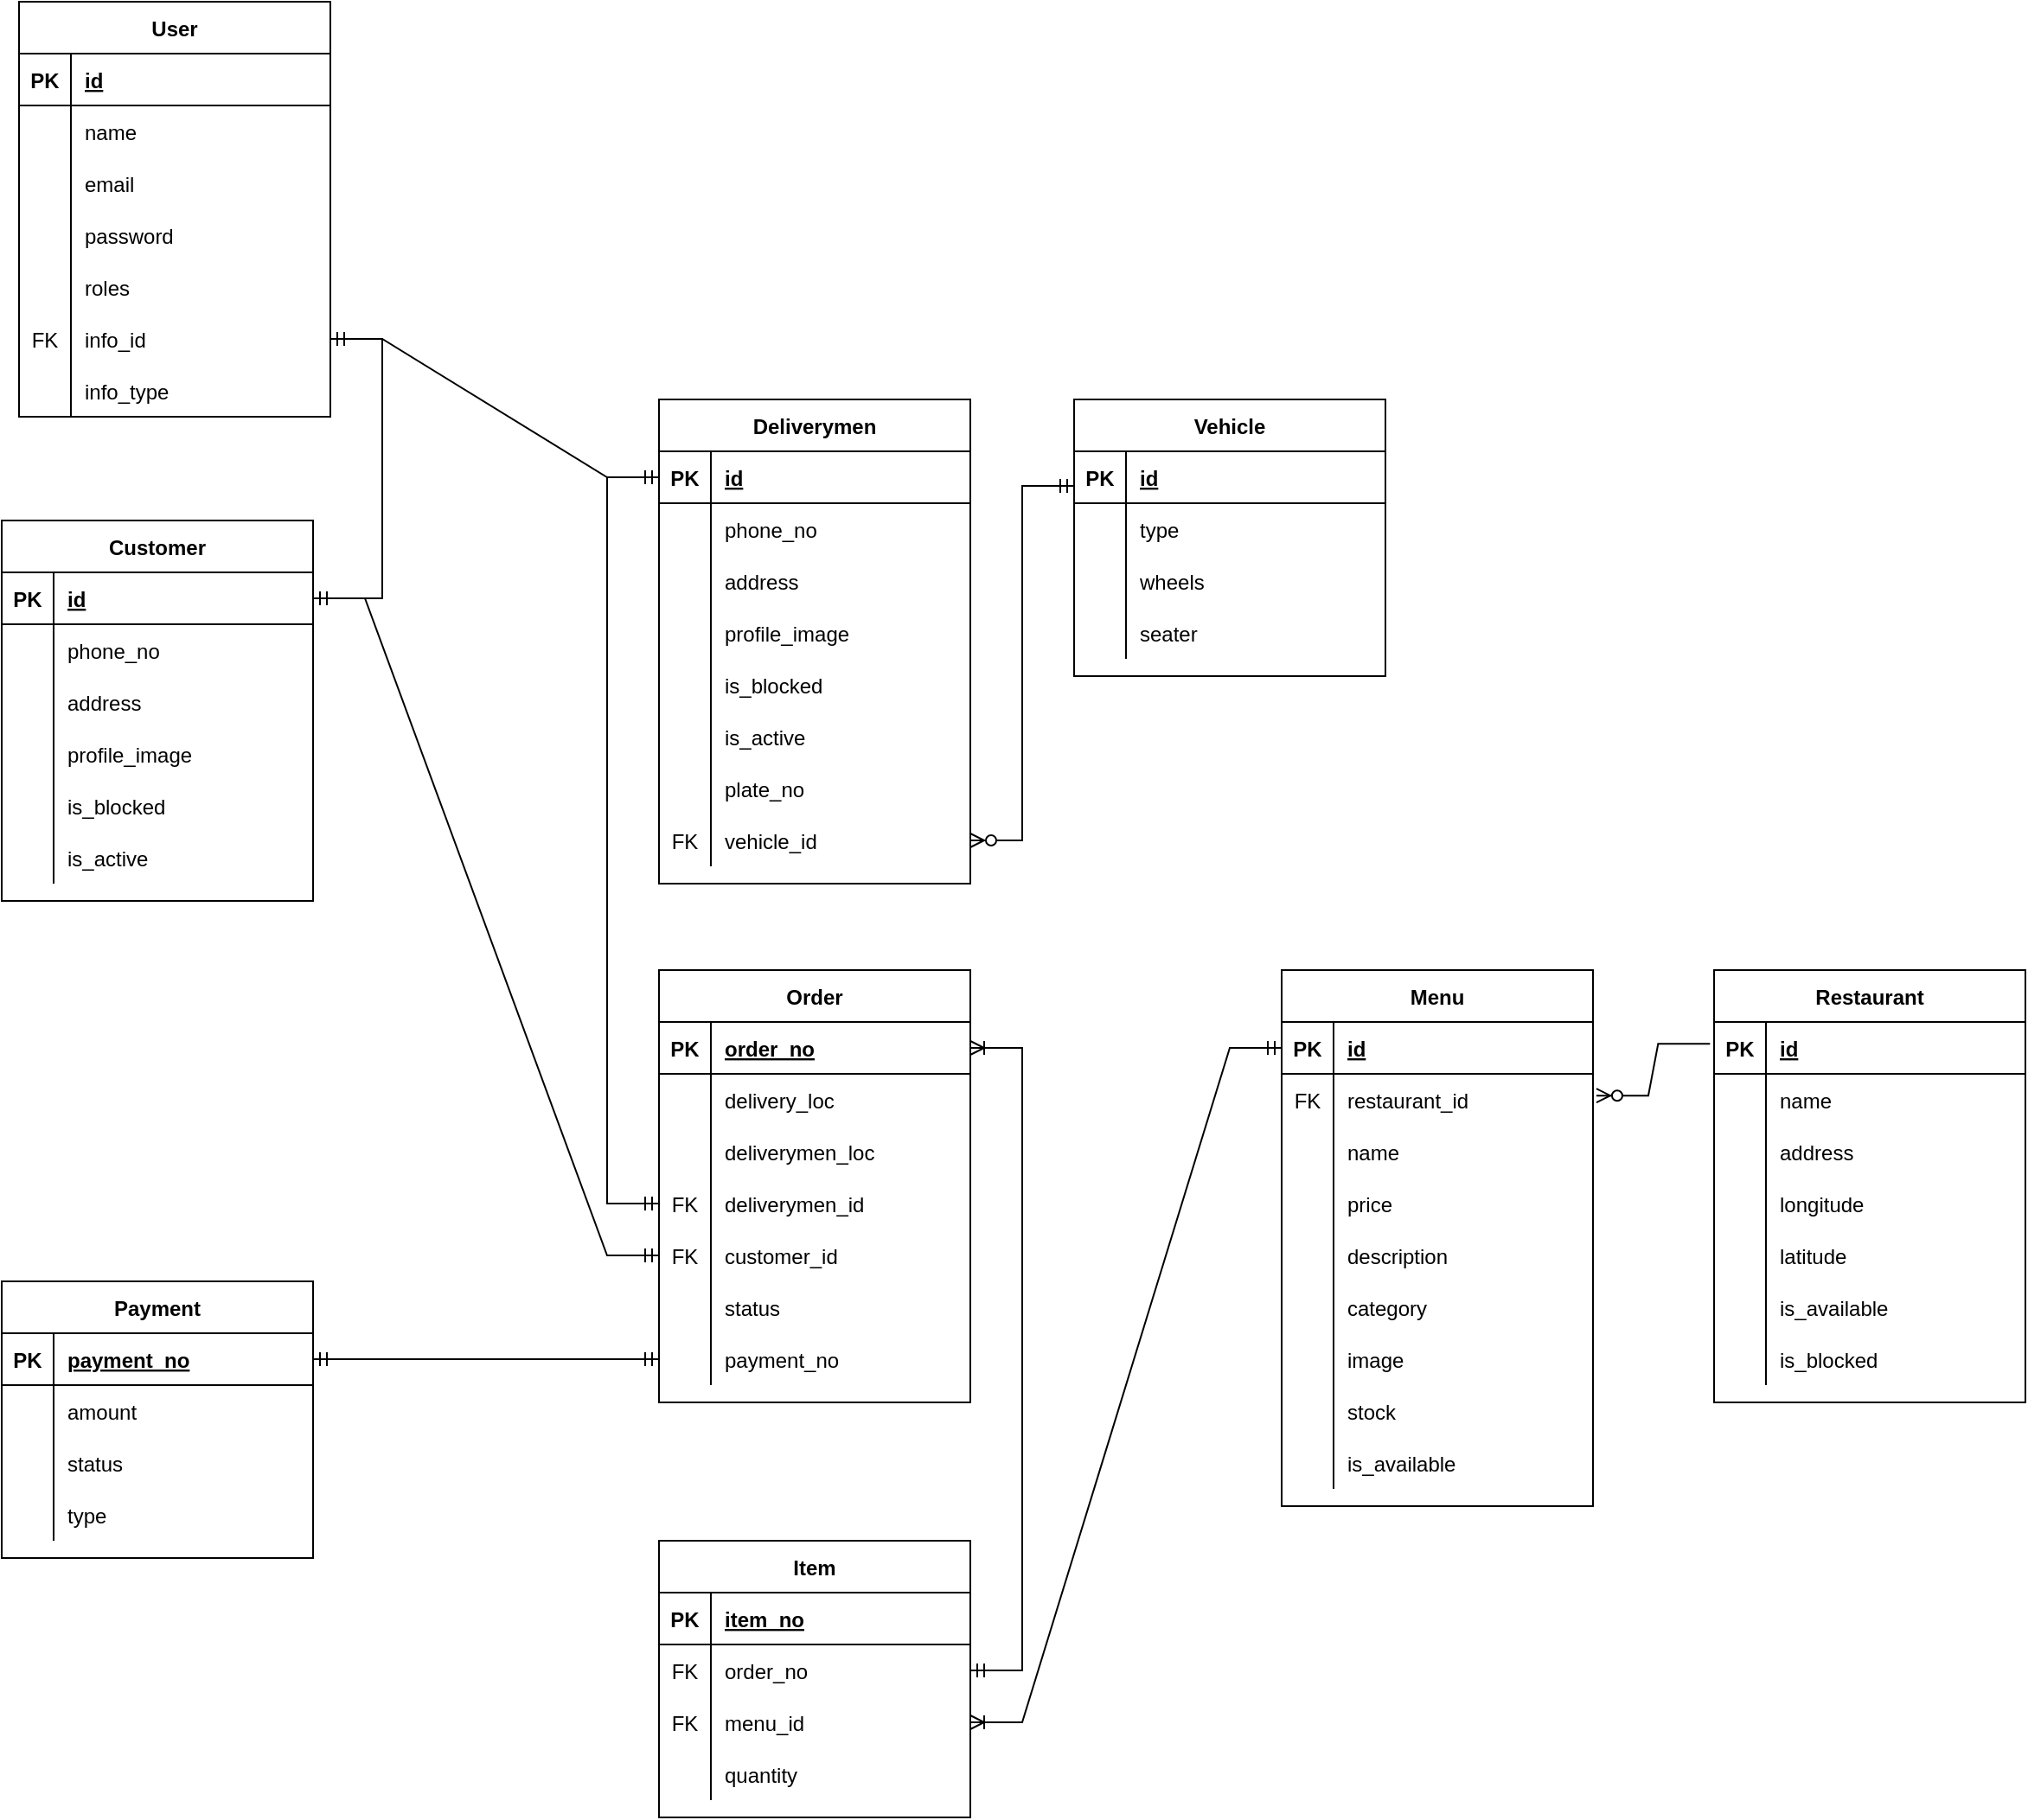 <mxfile version="20.5.1" type="github"><diagram id="-cC_rlfq47MO9rv49eWc" name="Page-1"><mxGraphModel dx="2512" dy="734" grid="1" gridSize="10" guides="1" tooltips="1" connect="1" arrows="1" fold="1" page="1" pageScale="1" pageWidth="850" pageHeight="1100" math="0" shadow="0"><root><mxCell id="0"/><mxCell id="1" parent="0"/><mxCell id="Za1-IewunqUZLtOfrDhF-1" value="User" style="shape=table;startSize=30;container=1;collapsible=1;childLayout=tableLayout;fixedRows=1;rowLines=0;fontStyle=1;align=center;resizeLast=1;" parent="1" vertex="1"><mxGeometry x="-330" y="30" width="180" height="240" as="geometry"><mxRectangle x="50" y="100" width="70" height="30" as="alternateBounds"/></mxGeometry></mxCell><mxCell id="Za1-IewunqUZLtOfrDhF-2" value="" style="shape=tableRow;horizontal=0;startSize=0;swimlaneHead=0;swimlaneBody=0;fillColor=none;collapsible=0;dropTarget=0;points=[[0,0.5],[1,0.5]];portConstraint=eastwest;top=0;left=0;right=0;bottom=1;" parent="Za1-IewunqUZLtOfrDhF-1" vertex="1"><mxGeometry y="30" width="180" height="30" as="geometry"/></mxCell><mxCell id="Za1-IewunqUZLtOfrDhF-3" value="PK" style="shape=partialRectangle;connectable=0;fillColor=none;top=0;left=0;bottom=0;right=0;fontStyle=1;overflow=hidden;" parent="Za1-IewunqUZLtOfrDhF-2" vertex="1"><mxGeometry width="30" height="30" as="geometry"><mxRectangle width="30" height="30" as="alternateBounds"/></mxGeometry></mxCell><mxCell id="Za1-IewunqUZLtOfrDhF-4" value="id" style="shape=partialRectangle;connectable=0;fillColor=none;top=0;left=0;bottom=0;right=0;align=left;spacingLeft=6;fontStyle=5;overflow=hidden;" parent="Za1-IewunqUZLtOfrDhF-2" vertex="1"><mxGeometry x="30" width="150" height="30" as="geometry"><mxRectangle width="150" height="30" as="alternateBounds"/></mxGeometry></mxCell><mxCell id="Za1-IewunqUZLtOfrDhF-5" value="" style="shape=tableRow;horizontal=0;startSize=0;swimlaneHead=0;swimlaneBody=0;fillColor=none;collapsible=0;dropTarget=0;points=[[0,0.5],[1,0.5]];portConstraint=eastwest;top=0;left=0;right=0;bottom=0;" parent="Za1-IewunqUZLtOfrDhF-1" vertex="1"><mxGeometry y="60" width="180" height="30" as="geometry"/></mxCell><mxCell id="Za1-IewunqUZLtOfrDhF-6" value="" style="shape=partialRectangle;connectable=0;fillColor=none;top=0;left=0;bottom=0;right=0;editable=1;overflow=hidden;" parent="Za1-IewunqUZLtOfrDhF-5" vertex="1"><mxGeometry width="30" height="30" as="geometry"><mxRectangle width="30" height="30" as="alternateBounds"/></mxGeometry></mxCell><mxCell id="Za1-IewunqUZLtOfrDhF-7" value="name" style="shape=partialRectangle;connectable=0;fillColor=none;top=0;left=0;bottom=0;right=0;align=left;spacingLeft=6;overflow=hidden;" parent="Za1-IewunqUZLtOfrDhF-5" vertex="1"><mxGeometry x="30" width="150" height="30" as="geometry"><mxRectangle width="150" height="30" as="alternateBounds"/></mxGeometry></mxCell><mxCell id="Za1-IewunqUZLtOfrDhF-8" value="" style="shape=tableRow;horizontal=0;startSize=0;swimlaneHead=0;swimlaneBody=0;fillColor=none;collapsible=0;dropTarget=0;points=[[0,0.5],[1,0.5]];portConstraint=eastwest;top=0;left=0;right=0;bottom=0;" parent="Za1-IewunqUZLtOfrDhF-1" vertex="1"><mxGeometry y="90" width="180" height="30" as="geometry"/></mxCell><mxCell id="Za1-IewunqUZLtOfrDhF-9" value="" style="shape=partialRectangle;connectable=0;fillColor=none;top=0;left=0;bottom=0;right=0;editable=1;overflow=hidden;" parent="Za1-IewunqUZLtOfrDhF-8" vertex="1"><mxGeometry width="30" height="30" as="geometry"><mxRectangle width="30" height="30" as="alternateBounds"/></mxGeometry></mxCell><mxCell id="Za1-IewunqUZLtOfrDhF-10" value="email" style="shape=partialRectangle;connectable=0;fillColor=none;top=0;left=0;bottom=0;right=0;align=left;spacingLeft=6;overflow=hidden;" parent="Za1-IewunqUZLtOfrDhF-8" vertex="1"><mxGeometry x="30" width="150" height="30" as="geometry"><mxRectangle width="150" height="30" as="alternateBounds"/></mxGeometry></mxCell><mxCell id="Za1-IewunqUZLtOfrDhF-11" value="" style="shape=tableRow;horizontal=0;startSize=0;swimlaneHead=0;swimlaneBody=0;fillColor=none;collapsible=0;dropTarget=0;points=[[0,0.5],[1,0.5]];portConstraint=eastwest;top=0;left=0;right=0;bottom=0;" parent="Za1-IewunqUZLtOfrDhF-1" vertex="1"><mxGeometry y="120" width="180" height="30" as="geometry"/></mxCell><mxCell id="Za1-IewunqUZLtOfrDhF-12" value="" style="shape=partialRectangle;connectable=0;fillColor=none;top=0;left=0;bottom=0;right=0;editable=1;overflow=hidden;" parent="Za1-IewunqUZLtOfrDhF-11" vertex="1"><mxGeometry width="30" height="30" as="geometry"><mxRectangle width="30" height="30" as="alternateBounds"/></mxGeometry></mxCell><mxCell id="Za1-IewunqUZLtOfrDhF-13" value="password" style="shape=partialRectangle;connectable=0;fillColor=none;top=0;left=0;bottom=0;right=0;align=left;spacingLeft=6;overflow=hidden;" parent="Za1-IewunqUZLtOfrDhF-11" vertex="1"><mxGeometry x="30" width="150" height="30" as="geometry"><mxRectangle width="150" height="30" as="alternateBounds"/></mxGeometry></mxCell><mxCell id="jswy-76on_fC19jXR0mm-1" value="" style="shape=tableRow;horizontal=0;startSize=0;swimlaneHead=0;swimlaneBody=0;fillColor=none;collapsible=0;dropTarget=0;points=[[0,0.5],[1,0.5]];portConstraint=eastwest;top=0;left=0;right=0;bottom=0;" parent="Za1-IewunqUZLtOfrDhF-1" vertex="1"><mxGeometry y="150" width="180" height="30" as="geometry"/></mxCell><mxCell id="jswy-76on_fC19jXR0mm-2" value="" style="shape=partialRectangle;connectable=0;fillColor=none;top=0;left=0;bottom=0;right=0;editable=1;overflow=hidden;" parent="jswy-76on_fC19jXR0mm-1" vertex="1"><mxGeometry width="30" height="30" as="geometry"><mxRectangle width="30" height="30" as="alternateBounds"/></mxGeometry></mxCell><mxCell id="jswy-76on_fC19jXR0mm-3" value="roles" style="shape=partialRectangle;connectable=0;fillColor=none;top=0;left=0;bottom=0;right=0;align=left;spacingLeft=6;overflow=hidden;" parent="jswy-76on_fC19jXR0mm-1" vertex="1"><mxGeometry x="30" width="150" height="30" as="geometry"><mxRectangle width="150" height="30" as="alternateBounds"/></mxGeometry></mxCell><mxCell id="jswy-76on_fC19jXR0mm-4" value="" style="shape=tableRow;horizontal=0;startSize=0;swimlaneHead=0;swimlaneBody=0;fillColor=none;collapsible=0;dropTarget=0;points=[[0,0.5],[1,0.5]];portConstraint=eastwest;top=0;left=0;right=0;bottom=0;" parent="Za1-IewunqUZLtOfrDhF-1" vertex="1"><mxGeometry y="180" width="180" height="30" as="geometry"/></mxCell><mxCell id="jswy-76on_fC19jXR0mm-5" value="FK" style="shape=partialRectangle;connectable=0;fillColor=none;top=0;left=0;bottom=0;right=0;editable=1;overflow=hidden;" parent="jswy-76on_fC19jXR0mm-4" vertex="1"><mxGeometry width="30" height="30" as="geometry"><mxRectangle width="30" height="30" as="alternateBounds"/></mxGeometry></mxCell><mxCell id="jswy-76on_fC19jXR0mm-6" value="info_id" style="shape=partialRectangle;connectable=0;fillColor=none;top=0;left=0;bottom=0;right=0;align=left;spacingLeft=6;overflow=hidden;" parent="jswy-76on_fC19jXR0mm-4" vertex="1"><mxGeometry x="30" width="150" height="30" as="geometry"><mxRectangle width="150" height="30" as="alternateBounds"/></mxGeometry></mxCell><mxCell id="jswy-76on_fC19jXR0mm-7" value="" style="shape=tableRow;horizontal=0;startSize=0;swimlaneHead=0;swimlaneBody=0;fillColor=none;collapsible=0;dropTarget=0;points=[[0,0.5],[1,0.5]];portConstraint=eastwest;top=0;left=0;right=0;bottom=0;" parent="Za1-IewunqUZLtOfrDhF-1" vertex="1"><mxGeometry y="210" width="180" height="30" as="geometry"/></mxCell><mxCell id="jswy-76on_fC19jXR0mm-8" value="" style="shape=partialRectangle;connectable=0;fillColor=none;top=0;left=0;bottom=0;right=0;editable=1;overflow=hidden;" parent="jswy-76on_fC19jXR0mm-7" vertex="1"><mxGeometry width="30" height="30" as="geometry"><mxRectangle width="30" height="30" as="alternateBounds"/></mxGeometry></mxCell><mxCell id="jswy-76on_fC19jXR0mm-9" value="info_type" style="shape=partialRectangle;connectable=0;fillColor=none;top=0;left=0;bottom=0;right=0;align=left;spacingLeft=6;overflow=hidden;" parent="jswy-76on_fC19jXR0mm-7" vertex="1"><mxGeometry x="30" width="150" height="30" as="geometry"><mxRectangle width="150" height="30" as="alternateBounds"/></mxGeometry></mxCell><mxCell id="Za1-IewunqUZLtOfrDhF-14" value="Customer" style="shape=table;startSize=30;container=1;collapsible=1;childLayout=tableLayout;fixedRows=1;rowLines=0;fontStyle=1;align=center;resizeLast=1;" parent="1" vertex="1"><mxGeometry x="-340" y="330" width="180" height="220" as="geometry"/></mxCell><mxCell id="Za1-IewunqUZLtOfrDhF-15" value="" style="shape=tableRow;horizontal=0;startSize=0;swimlaneHead=0;swimlaneBody=0;fillColor=none;collapsible=0;dropTarget=0;points=[[0,0.5],[1,0.5]];portConstraint=eastwest;top=0;left=0;right=0;bottom=1;" parent="Za1-IewunqUZLtOfrDhF-14" vertex="1"><mxGeometry y="30" width="180" height="30" as="geometry"/></mxCell><mxCell id="Za1-IewunqUZLtOfrDhF-16" value="PK" style="shape=partialRectangle;connectable=0;fillColor=none;top=0;left=0;bottom=0;right=0;fontStyle=1;overflow=hidden;" parent="Za1-IewunqUZLtOfrDhF-15" vertex="1"><mxGeometry width="30" height="30" as="geometry"><mxRectangle width="30" height="30" as="alternateBounds"/></mxGeometry></mxCell><mxCell id="Za1-IewunqUZLtOfrDhF-17" value="id" style="shape=partialRectangle;connectable=0;fillColor=none;top=0;left=0;bottom=0;right=0;align=left;spacingLeft=6;fontStyle=5;overflow=hidden;" parent="Za1-IewunqUZLtOfrDhF-15" vertex="1"><mxGeometry x="30" width="150" height="30" as="geometry"><mxRectangle width="150" height="30" as="alternateBounds"/></mxGeometry></mxCell><mxCell id="Za1-IewunqUZLtOfrDhF-18" value="" style="shape=tableRow;horizontal=0;startSize=0;swimlaneHead=0;swimlaneBody=0;fillColor=none;collapsible=0;dropTarget=0;points=[[0,0.5],[1,0.5]];portConstraint=eastwest;top=0;left=0;right=0;bottom=0;" parent="Za1-IewunqUZLtOfrDhF-14" vertex="1"><mxGeometry y="60" width="180" height="30" as="geometry"/></mxCell><mxCell id="Za1-IewunqUZLtOfrDhF-19" value="" style="shape=partialRectangle;connectable=0;fillColor=none;top=0;left=0;bottom=0;right=0;editable=1;overflow=hidden;" parent="Za1-IewunqUZLtOfrDhF-18" vertex="1"><mxGeometry width="30" height="30" as="geometry"><mxRectangle width="30" height="30" as="alternateBounds"/></mxGeometry></mxCell><mxCell id="Za1-IewunqUZLtOfrDhF-20" value="phone_no" style="shape=partialRectangle;connectable=0;fillColor=none;top=0;left=0;bottom=0;right=0;align=left;spacingLeft=6;overflow=hidden;" parent="Za1-IewunqUZLtOfrDhF-18" vertex="1"><mxGeometry x="30" width="150" height="30" as="geometry"><mxRectangle width="150" height="30" as="alternateBounds"/></mxGeometry></mxCell><mxCell id="Za1-IewunqUZLtOfrDhF-21" value="" style="shape=tableRow;horizontal=0;startSize=0;swimlaneHead=0;swimlaneBody=0;fillColor=none;collapsible=0;dropTarget=0;points=[[0,0.5],[1,0.5]];portConstraint=eastwest;top=0;left=0;right=0;bottom=0;" parent="Za1-IewunqUZLtOfrDhF-14" vertex="1"><mxGeometry y="90" width="180" height="30" as="geometry"/></mxCell><mxCell id="Za1-IewunqUZLtOfrDhF-22" value="" style="shape=partialRectangle;connectable=0;fillColor=none;top=0;left=0;bottom=0;right=0;editable=1;overflow=hidden;" parent="Za1-IewunqUZLtOfrDhF-21" vertex="1"><mxGeometry width="30" height="30" as="geometry"><mxRectangle width="30" height="30" as="alternateBounds"/></mxGeometry></mxCell><mxCell id="Za1-IewunqUZLtOfrDhF-23" value="address" style="shape=partialRectangle;connectable=0;fillColor=none;top=0;left=0;bottom=0;right=0;align=left;spacingLeft=6;overflow=hidden;" parent="Za1-IewunqUZLtOfrDhF-21" vertex="1"><mxGeometry x="30" width="150" height="30" as="geometry"><mxRectangle width="150" height="30" as="alternateBounds"/></mxGeometry></mxCell><mxCell id="Za1-IewunqUZLtOfrDhF-24" value="" style="shape=tableRow;horizontal=0;startSize=0;swimlaneHead=0;swimlaneBody=0;fillColor=none;collapsible=0;dropTarget=0;points=[[0,0.5],[1,0.5]];portConstraint=eastwest;top=0;left=0;right=0;bottom=0;" parent="Za1-IewunqUZLtOfrDhF-14" vertex="1"><mxGeometry y="120" width="180" height="30" as="geometry"/></mxCell><mxCell id="Za1-IewunqUZLtOfrDhF-25" value="" style="shape=partialRectangle;connectable=0;fillColor=none;top=0;left=0;bottom=0;right=0;editable=1;overflow=hidden;" parent="Za1-IewunqUZLtOfrDhF-24" vertex="1"><mxGeometry width="30" height="30" as="geometry"><mxRectangle width="30" height="30" as="alternateBounds"/></mxGeometry></mxCell><mxCell id="Za1-IewunqUZLtOfrDhF-26" value="profile_image" style="shape=partialRectangle;connectable=0;fillColor=none;top=0;left=0;bottom=0;right=0;align=left;spacingLeft=6;overflow=hidden;" parent="Za1-IewunqUZLtOfrDhF-24" vertex="1"><mxGeometry x="30" width="150" height="30" as="geometry"><mxRectangle width="150" height="30" as="alternateBounds"/></mxGeometry></mxCell><mxCell id="jswy-76on_fC19jXR0mm-16" value="" style="shape=tableRow;horizontal=0;startSize=0;swimlaneHead=0;swimlaneBody=0;fillColor=none;collapsible=0;dropTarget=0;points=[[0,0.5],[1,0.5]];portConstraint=eastwest;top=0;left=0;right=0;bottom=0;" parent="Za1-IewunqUZLtOfrDhF-14" vertex="1"><mxGeometry y="150" width="180" height="30" as="geometry"/></mxCell><mxCell id="jswy-76on_fC19jXR0mm-17" value="" style="shape=partialRectangle;connectable=0;fillColor=none;top=0;left=0;bottom=0;right=0;editable=1;overflow=hidden;" parent="jswy-76on_fC19jXR0mm-16" vertex="1"><mxGeometry width="30" height="30" as="geometry"><mxRectangle width="30" height="30" as="alternateBounds"/></mxGeometry></mxCell><mxCell id="jswy-76on_fC19jXR0mm-18" value="is_blocked" style="shape=partialRectangle;connectable=0;fillColor=none;top=0;left=0;bottom=0;right=0;align=left;spacingLeft=6;overflow=hidden;" parent="jswy-76on_fC19jXR0mm-16" vertex="1"><mxGeometry x="30" width="150" height="30" as="geometry"><mxRectangle width="150" height="30" as="alternateBounds"/></mxGeometry></mxCell><mxCell id="jswy-76on_fC19jXR0mm-19" value="" style="shape=tableRow;horizontal=0;startSize=0;swimlaneHead=0;swimlaneBody=0;fillColor=none;collapsible=0;dropTarget=0;points=[[0,0.5],[1,0.5]];portConstraint=eastwest;top=0;left=0;right=0;bottom=0;" parent="Za1-IewunqUZLtOfrDhF-14" vertex="1"><mxGeometry y="180" width="180" height="30" as="geometry"/></mxCell><mxCell id="jswy-76on_fC19jXR0mm-20" value="" style="shape=partialRectangle;connectable=0;fillColor=none;top=0;left=0;bottom=0;right=0;editable=1;overflow=hidden;" parent="jswy-76on_fC19jXR0mm-19" vertex="1"><mxGeometry width="30" height="30" as="geometry"><mxRectangle width="30" height="30" as="alternateBounds"/></mxGeometry></mxCell><mxCell id="jswy-76on_fC19jXR0mm-21" value="is_active" style="shape=partialRectangle;connectable=0;fillColor=none;top=0;left=0;bottom=0;right=0;align=left;spacingLeft=6;overflow=hidden;" parent="jswy-76on_fC19jXR0mm-19" vertex="1"><mxGeometry x="30" width="150" height="30" as="geometry"><mxRectangle width="150" height="30" as="alternateBounds"/></mxGeometry></mxCell><mxCell id="jswy-76on_fC19jXR0mm-22" value="" style="edgeStyle=orthogonalEdgeStyle;fontSize=12;html=1;endArrow=ERmandOne;startArrow=ERmandOne;rounded=0;entryX=1;entryY=0.5;entryDx=0;entryDy=0;exitX=1;exitY=0.5;exitDx=0;exitDy=0;" parent="1" source="jswy-76on_fC19jXR0mm-4" target="Za1-IewunqUZLtOfrDhF-15" edge="1"><mxGeometry width="100" height="100" relative="1" as="geometry"><mxPoint x="100" y="510" as="sourcePoint"/><mxPoint x="200" y="410" as="targetPoint"/><Array as="points"><mxPoint x="-120" y="225"/><mxPoint x="-120" y="375"/></Array></mxGeometry></mxCell><mxCell id="jswy-76on_fC19jXR0mm-23" value="Menu" style="shape=table;startSize=30;container=1;collapsible=1;childLayout=tableLayout;fixedRows=1;rowLines=0;fontStyle=1;align=center;resizeLast=1;" parent="1" vertex="1"><mxGeometry x="400" y="590" width="180" height="310" as="geometry"/></mxCell><mxCell id="jswy-76on_fC19jXR0mm-24" value="" style="shape=tableRow;horizontal=0;startSize=0;swimlaneHead=0;swimlaneBody=0;fillColor=none;collapsible=0;dropTarget=0;points=[[0,0.5],[1,0.5]];portConstraint=eastwest;top=0;left=0;right=0;bottom=1;" parent="jswy-76on_fC19jXR0mm-23" vertex="1"><mxGeometry y="30" width="180" height="30" as="geometry"/></mxCell><mxCell id="jswy-76on_fC19jXR0mm-25" value="PK" style="shape=partialRectangle;connectable=0;fillColor=none;top=0;left=0;bottom=0;right=0;fontStyle=1;overflow=hidden;" parent="jswy-76on_fC19jXR0mm-24" vertex="1"><mxGeometry width="30" height="30" as="geometry"><mxRectangle width="30" height="30" as="alternateBounds"/></mxGeometry></mxCell><mxCell id="jswy-76on_fC19jXR0mm-26" value="id" style="shape=partialRectangle;connectable=0;fillColor=none;top=0;left=0;bottom=0;right=0;align=left;spacingLeft=6;fontStyle=5;overflow=hidden;" parent="jswy-76on_fC19jXR0mm-24" vertex="1"><mxGeometry x="30" width="150" height="30" as="geometry"><mxRectangle width="150" height="30" as="alternateBounds"/></mxGeometry></mxCell><mxCell id="jswy-76on_fC19jXR0mm-27" value="" style="shape=tableRow;horizontal=0;startSize=0;swimlaneHead=0;swimlaneBody=0;fillColor=none;collapsible=0;dropTarget=0;points=[[0,0.5],[1,0.5]];portConstraint=eastwest;top=0;left=0;right=0;bottom=0;" parent="jswy-76on_fC19jXR0mm-23" vertex="1"><mxGeometry y="60" width="180" height="30" as="geometry"/></mxCell><mxCell id="jswy-76on_fC19jXR0mm-28" value="FK" style="shape=partialRectangle;connectable=0;fillColor=none;top=0;left=0;bottom=0;right=0;editable=1;overflow=hidden;" parent="jswy-76on_fC19jXR0mm-27" vertex="1"><mxGeometry width="30" height="30" as="geometry"><mxRectangle width="30" height="30" as="alternateBounds"/></mxGeometry></mxCell><mxCell id="jswy-76on_fC19jXR0mm-29" value="restaurant_id" style="shape=partialRectangle;connectable=0;fillColor=none;top=0;left=0;bottom=0;right=0;align=left;spacingLeft=6;overflow=hidden;" parent="jswy-76on_fC19jXR0mm-27" vertex="1"><mxGeometry x="30" width="150" height="30" as="geometry"><mxRectangle width="150" height="30" as="alternateBounds"/></mxGeometry></mxCell><mxCell id="jswy-76on_fC19jXR0mm-30" value="" style="shape=tableRow;horizontal=0;startSize=0;swimlaneHead=0;swimlaneBody=0;fillColor=none;collapsible=0;dropTarget=0;points=[[0,0.5],[1,0.5]];portConstraint=eastwest;top=0;left=0;right=0;bottom=0;" parent="jswy-76on_fC19jXR0mm-23" vertex="1"><mxGeometry y="90" width="180" height="30" as="geometry"/></mxCell><mxCell id="jswy-76on_fC19jXR0mm-31" value="" style="shape=partialRectangle;connectable=0;fillColor=none;top=0;left=0;bottom=0;right=0;editable=1;overflow=hidden;" parent="jswy-76on_fC19jXR0mm-30" vertex="1"><mxGeometry width="30" height="30" as="geometry"><mxRectangle width="30" height="30" as="alternateBounds"/></mxGeometry></mxCell><mxCell id="jswy-76on_fC19jXR0mm-32" value="name" style="shape=partialRectangle;connectable=0;fillColor=none;top=0;left=0;bottom=0;right=0;align=left;spacingLeft=6;overflow=hidden;" parent="jswy-76on_fC19jXR0mm-30" vertex="1"><mxGeometry x="30" width="150" height="30" as="geometry"><mxRectangle width="150" height="30" as="alternateBounds"/></mxGeometry></mxCell><mxCell id="jswy-76on_fC19jXR0mm-33" value="" style="shape=tableRow;horizontal=0;startSize=0;swimlaneHead=0;swimlaneBody=0;fillColor=none;collapsible=0;dropTarget=0;points=[[0,0.5],[1,0.5]];portConstraint=eastwest;top=0;left=0;right=0;bottom=0;" parent="jswy-76on_fC19jXR0mm-23" vertex="1"><mxGeometry y="120" width="180" height="30" as="geometry"/></mxCell><mxCell id="jswy-76on_fC19jXR0mm-34" value="" style="shape=partialRectangle;connectable=0;fillColor=none;top=0;left=0;bottom=0;right=0;editable=1;overflow=hidden;" parent="jswy-76on_fC19jXR0mm-33" vertex="1"><mxGeometry width="30" height="30" as="geometry"><mxRectangle width="30" height="30" as="alternateBounds"/></mxGeometry></mxCell><mxCell id="jswy-76on_fC19jXR0mm-35" value="price" style="shape=partialRectangle;connectable=0;fillColor=none;top=0;left=0;bottom=0;right=0;align=left;spacingLeft=6;overflow=hidden;" parent="jswy-76on_fC19jXR0mm-33" vertex="1"><mxGeometry x="30" width="150" height="30" as="geometry"><mxRectangle width="150" height="30" as="alternateBounds"/></mxGeometry></mxCell><mxCell id="jswy-76on_fC19jXR0mm-77" value="" style="shape=tableRow;horizontal=0;startSize=0;swimlaneHead=0;swimlaneBody=0;fillColor=none;collapsible=0;dropTarget=0;points=[[0,0.5],[1,0.5]];portConstraint=eastwest;top=0;left=0;right=0;bottom=0;" parent="jswy-76on_fC19jXR0mm-23" vertex="1"><mxGeometry y="150" width="180" height="30" as="geometry"/></mxCell><mxCell id="jswy-76on_fC19jXR0mm-78" value="" style="shape=partialRectangle;connectable=0;fillColor=none;top=0;left=0;bottom=0;right=0;editable=1;overflow=hidden;" parent="jswy-76on_fC19jXR0mm-77" vertex="1"><mxGeometry width="30" height="30" as="geometry"><mxRectangle width="30" height="30" as="alternateBounds"/></mxGeometry></mxCell><mxCell id="jswy-76on_fC19jXR0mm-79" value="description" style="shape=partialRectangle;connectable=0;fillColor=none;top=0;left=0;bottom=0;right=0;align=left;spacingLeft=6;overflow=hidden;" parent="jswy-76on_fC19jXR0mm-77" vertex="1"><mxGeometry x="30" width="150" height="30" as="geometry"><mxRectangle width="150" height="30" as="alternateBounds"/></mxGeometry></mxCell><mxCell id="jswy-76on_fC19jXR0mm-80" value="" style="shape=tableRow;horizontal=0;startSize=0;swimlaneHead=0;swimlaneBody=0;fillColor=none;collapsible=0;dropTarget=0;points=[[0,0.5],[1,0.5]];portConstraint=eastwest;top=0;left=0;right=0;bottom=0;" parent="jswy-76on_fC19jXR0mm-23" vertex="1"><mxGeometry y="180" width="180" height="30" as="geometry"/></mxCell><mxCell id="jswy-76on_fC19jXR0mm-81" value="" style="shape=partialRectangle;connectable=0;fillColor=none;top=0;left=0;bottom=0;right=0;editable=1;overflow=hidden;" parent="jswy-76on_fC19jXR0mm-80" vertex="1"><mxGeometry width="30" height="30" as="geometry"><mxRectangle width="30" height="30" as="alternateBounds"/></mxGeometry></mxCell><mxCell id="jswy-76on_fC19jXR0mm-82" value="category" style="shape=partialRectangle;connectable=0;fillColor=none;top=0;left=0;bottom=0;right=0;align=left;spacingLeft=6;overflow=hidden;" parent="jswy-76on_fC19jXR0mm-80" vertex="1"><mxGeometry x="30" width="150" height="30" as="geometry"><mxRectangle width="150" height="30" as="alternateBounds"/></mxGeometry></mxCell><mxCell id="jswy-76on_fC19jXR0mm-83" value="" style="shape=tableRow;horizontal=0;startSize=0;swimlaneHead=0;swimlaneBody=0;fillColor=none;collapsible=0;dropTarget=0;points=[[0,0.5],[1,0.5]];portConstraint=eastwest;top=0;left=0;right=0;bottom=0;" parent="jswy-76on_fC19jXR0mm-23" vertex="1"><mxGeometry y="210" width="180" height="30" as="geometry"/></mxCell><mxCell id="jswy-76on_fC19jXR0mm-84" value="" style="shape=partialRectangle;connectable=0;fillColor=none;top=0;left=0;bottom=0;right=0;editable=1;overflow=hidden;" parent="jswy-76on_fC19jXR0mm-83" vertex="1"><mxGeometry width="30" height="30" as="geometry"><mxRectangle width="30" height="30" as="alternateBounds"/></mxGeometry></mxCell><mxCell id="jswy-76on_fC19jXR0mm-85" value="image" style="shape=partialRectangle;connectable=0;fillColor=none;top=0;left=0;bottom=0;right=0;align=left;spacingLeft=6;overflow=hidden;" parent="jswy-76on_fC19jXR0mm-83" vertex="1"><mxGeometry x="30" width="150" height="30" as="geometry"><mxRectangle width="150" height="30" as="alternateBounds"/></mxGeometry></mxCell><mxCell id="mhEtXjSBuBav2MrxTGub-26" value="" style="shape=tableRow;horizontal=0;startSize=0;swimlaneHead=0;swimlaneBody=0;fillColor=none;collapsible=0;dropTarget=0;points=[[0,0.5],[1,0.5]];portConstraint=eastwest;top=0;left=0;right=0;bottom=0;" parent="jswy-76on_fC19jXR0mm-23" vertex="1"><mxGeometry y="240" width="180" height="30" as="geometry"/></mxCell><mxCell id="mhEtXjSBuBav2MrxTGub-27" value="" style="shape=partialRectangle;connectable=0;fillColor=none;top=0;left=0;bottom=0;right=0;editable=1;overflow=hidden;" parent="mhEtXjSBuBav2MrxTGub-26" vertex="1"><mxGeometry width="30" height="30" as="geometry"><mxRectangle width="30" height="30" as="alternateBounds"/></mxGeometry></mxCell><mxCell id="mhEtXjSBuBav2MrxTGub-28" value="stock" style="shape=partialRectangle;connectable=0;fillColor=none;top=0;left=0;bottom=0;right=0;align=left;spacingLeft=6;overflow=hidden;" parent="mhEtXjSBuBav2MrxTGub-26" vertex="1"><mxGeometry x="30" width="150" height="30" as="geometry"><mxRectangle width="150" height="30" as="alternateBounds"/></mxGeometry></mxCell><mxCell id="mhEtXjSBuBav2MrxTGub-29" value="" style="shape=tableRow;horizontal=0;startSize=0;swimlaneHead=0;swimlaneBody=0;fillColor=none;collapsible=0;dropTarget=0;points=[[0,0.5],[1,0.5]];portConstraint=eastwest;top=0;left=0;right=0;bottom=0;" parent="jswy-76on_fC19jXR0mm-23" vertex="1"><mxGeometry y="270" width="180" height="30" as="geometry"/></mxCell><mxCell id="mhEtXjSBuBav2MrxTGub-30" value="" style="shape=partialRectangle;connectable=0;fillColor=none;top=0;left=0;bottom=0;right=0;editable=1;overflow=hidden;" parent="mhEtXjSBuBav2MrxTGub-29" vertex="1"><mxGeometry width="30" height="30" as="geometry"><mxRectangle width="30" height="30" as="alternateBounds"/></mxGeometry></mxCell><mxCell id="mhEtXjSBuBav2MrxTGub-31" value="is_available" style="shape=partialRectangle;connectable=0;fillColor=none;top=0;left=0;bottom=0;right=0;align=left;spacingLeft=6;overflow=hidden;" parent="mhEtXjSBuBav2MrxTGub-29" vertex="1"><mxGeometry x="30" width="150" height="30" as="geometry"><mxRectangle width="150" height="30" as="alternateBounds"/></mxGeometry></mxCell><mxCell id="jswy-76on_fC19jXR0mm-39" value="Restaurant" style="shape=table;startSize=30;container=1;collapsible=1;childLayout=tableLayout;fixedRows=1;rowLines=0;fontStyle=1;align=center;resizeLast=1;" parent="1" vertex="1"><mxGeometry x="650" y="590" width="180" height="250" as="geometry"/></mxCell><mxCell id="jswy-76on_fC19jXR0mm-40" value="" style="shape=tableRow;horizontal=0;startSize=0;swimlaneHead=0;swimlaneBody=0;fillColor=none;collapsible=0;dropTarget=0;points=[[0,0.5],[1,0.5]];portConstraint=eastwest;top=0;left=0;right=0;bottom=1;" parent="jswy-76on_fC19jXR0mm-39" vertex="1"><mxGeometry y="30" width="180" height="30" as="geometry"/></mxCell><mxCell id="jswy-76on_fC19jXR0mm-41" value="PK" style="shape=partialRectangle;connectable=0;fillColor=none;top=0;left=0;bottom=0;right=0;fontStyle=1;overflow=hidden;" parent="jswy-76on_fC19jXR0mm-40" vertex="1"><mxGeometry width="30" height="30" as="geometry"><mxRectangle width="30" height="30" as="alternateBounds"/></mxGeometry></mxCell><mxCell id="jswy-76on_fC19jXR0mm-42" value="id" style="shape=partialRectangle;connectable=0;fillColor=none;top=0;left=0;bottom=0;right=0;align=left;spacingLeft=6;fontStyle=5;overflow=hidden;" parent="jswy-76on_fC19jXR0mm-40" vertex="1"><mxGeometry x="30" width="150" height="30" as="geometry"><mxRectangle width="150" height="30" as="alternateBounds"/></mxGeometry></mxCell><mxCell id="jswy-76on_fC19jXR0mm-43" value="" style="shape=tableRow;horizontal=0;startSize=0;swimlaneHead=0;swimlaneBody=0;fillColor=none;collapsible=0;dropTarget=0;points=[[0,0.5],[1,0.5]];portConstraint=eastwest;top=0;left=0;right=0;bottom=0;" parent="jswy-76on_fC19jXR0mm-39" vertex="1"><mxGeometry y="60" width="180" height="30" as="geometry"/></mxCell><mxCell id="jswy-76on_fC19jXR0mm-44" value="" style="shape=partialRectangle;connectable=0;fillColor=none;top=0;left=0;bottom=0;right=0;editable=1;overflow=hidden;" parent="jswy-76on_fC19jXR0mm-43" vertex="1"><mxGeometry width="30" height="30" as="geometry"><mxRectangle width="30" height="30" as="alternateBounds"/></mxGeometry></mxCell><mxCell id="jswy-76on_fC19jXR0mm-45" value="name" style="shape=partialRectangle;connectable=0;fillColor=none;top=0;left=0;bottom=0;right=0;align=left;spacingLeft=6;overflow=hidden;" parent="jswy-76on_fC19jXR0mm-43" vertex="1"><mxGeometry x="30" width="150" height="30" as="geometry"><mxRectangle width="150" height="30" as="alternateBounds"/></mxGeometry></mxCell><mxCell id="jswy-76on_fC19jXR0mm-46" value="" style="shape=tableRow;horizontal=0;startSize=0;swimlaneHead=0;swimlaneBody=0;fillColor=none;collapsible=0;dropTarget=0;points=[[0,0.5],[1,0.5]];portConstraint=eastwest;top=0;left=0;right=0;bottom=0;" parent="jswy-76on_fC19jXR0mm-39" vertex="1"><mxGeometry y="90" width="180" height="30" as="geometry"/></mxCell><mxCell id="jswy-76on_fC19jXR0mm-47" value="" style="shape=partialRectangle;connectable=0;fillColor=none;top=0;left=0;bottom=0;right=0;editable=1;overflow=hidden;" parent="jswy-76on_fC19jXR0mm-46" vertex="1"><mxGeometry width="30" height="30" as="geometry"><mxRectangle width="30" height="30" as="alternateBounds"/></mxGeometry></mxCell><mxCell id="jswy-76on_fC19jXR0mm-48" value="address" style="shape=partialRectangle;connectable=0;fillColor=none;top=0;left=0;bottom=0;right=0;align=left;spacingLeft=6;overflow=hidden;" parent="jswy-76on_fC19jXR0mm-46" vertex="1"><mxGeometry x="30" width="150" height="30" as="geometry"><mxRectangle width="150" height="30" as="alternateBounds"/></mxGeometry></mxCell><mxCell id="jswy-76on_fC19jXR0mm-49" value="" style="shape=tableRow;horizontal=0;startSize=0;swimlaneHead=0;swimlaneBody=0;fillColor=none;collapsible=0;dropTarget=0;points=[[0,0.5],[1,0.5]];portConstraint=eastwest;top=0;left=0;right=0;bottom=0;" parent="jswy-76on_fC19jXR0mm-39" vertex="1"><mxGeometry y="120" width="180" height="30" as="geometry"/></mxCell><mxCell id="jswy-76on_fC19jXR0mm-50" value="" style="shape=partialRectangle;connectable=0;fillColor=none;top=0;left=0;bottom=0;right=0;editable=1;overflow=hidden;" parent="jswy-76on_fC19jXR0mm-49" vertex="1"><mxGeometry width="30" height="30" as="geometry"><mxRectangle width="30" height="30" as="alternateBounds"/></mxGeometry></mxCell><mxCell id="jswy-76on_fC19jXR0mm-51" value="longitude" style="shape=partialRectangle;connectable=0;fillColor=none;top=0;left=0;bottom=0;right=0;align=left;spacingLeft=6;overflow=hidden;" parent="jswy-76on_fC19jXR0mm-49" vertex="1"><mxGeometry x="30" width="150" height="30" as="geometry"><mxRectangle width="150" height="30" as="alternateBounds"/></mxGeometry></mxCell><mxCell id="jswy-76on_fC19jXR0mm-52" value="" style="shape=tableRow;horizontal=0;startSize=0;swimlaneHead=0;swimlaneBody=0;fillColor=none;collapsible=0;dropTarget=0;points=[[0,0.5],[1,0.5]];portConstraint=eastwest;top=0;left=0;right=0;bottom=0;" parent="jswy-76on_fC19jXR0mm-39" vertex="1"><mxGeometry y="150" width="180" height="30" as="geometry"/></mxCell><mxCell id="jswy-76on_fC19jXR0mm-53" value="" style="shape=partialRectangle;connectable=0;fillColor=none;top=0;left=0;bottom=0;right=0;editable=1;overflow=hidden;" parent="jswy-76on_fC19jXR0mm-52" vertex="1"><mxGeometry width="30" height="30" as="geometry"><mxRectangle width="30" height="30" as="alternateBounds"/></mxGeometry></mxCell><mxCell id="jswy-76on_fC19jXR0mm-54" value="latitude" style="shape=partialRectangle;connectable=0;fillColor=none;top=0;left=0;bottom=0;right=0;align=left;spacingLeft=6;overflow=hidden;" parent="jswy-76on_fC19jXR0mm-52" vertex="1"><mxGeometry x="30" width="150" height="30" as="geometry"><mxRectangle width="150" height="30" as="alternateBounds"/></mxGeometry></mxCell><mxCell id="jswy-76on_fC19jXR0mm-71" value="" style="shape=tableRow;horizontal=0;startSize=0;swimlaneHead=0;swimlaneBody=0;fillColor=none;collapsible=0;dropTarget=0;points=[[0,0.5],[1,0.5]];portConstraint=eastwest;top=0;left=0;right=0;bottom=0;" parent="jswy-76on_fC19jXR0mm-39" vertex="1"><mxGeometry y="180" width="180" height="30" as="geometry"/></mxCell><mxCell id="jswy-76on_fC19jXR0mm-72" value="" style="shape=partialRectangle;connectable=0;fillColor=none;top=0;left=0;bottom=0;right=0;editable=1;overflow=hidden;" parent="jswy-76on_fC19jXR0mm-71" vertex="1"><mxGeometry width="30" height="30" as="geometry"><mxRectangle width="30" height="30" as="alternateBounds"/></mxGeometry></mxCell><mxCell id="jswy-76on_fC19jXR0mm-73" value="is_available" style="shape=partialRectangle;connectable=0;fillColor=none;top=0;left=0;bottom=0;right=0;align=left;spacingLeft=6;overflow=hidden;" parent="jswy-76on_fC19jXR0mm-71" vertex="1"><mxGeometry x="30" width="150" height="30" as="geometry"><mxRectangle width="150" height="30" as="alternateBounds"/></mxGeometry></mxCell><mxCell id="jswy-76on_fC19jXR0mm-74" value="" style="shape=tableRow;horizontal=0;startSize=0;swimlaneHead=0;swimlaneBody=0;fillColor=none;collapsible=0;dropTarget=0;points=[[0,0.5],[1,0.5]];portConstraint=eastwest;top=0;left=0;right=0;bottom=0;" parent="jswy-76on_fC19jXR0mm-39" vertex="1"><mxGeometry y="210" width="180" height="30" as="geometry"/></mxCell><mxCell id="jswy-76on_fC19jXR0mm-75" value="" style="shape=partialRectangle;connectable=0;fillColor=none;top=0;left=0;bottom=0;right=0;editable=1;overflow=hidden;" parent="jswy-76on_fC19jXR0mm-74" vertex="1"><mxGeometry width="30" height="30" as="geometry"><mxRectangle width="30" height="30" as="alternateBounds"/></mxGeometry></mxCell><mxCell id="jswy-76on_fC19jXR0mm-76" value="is_blocked" style="shape=partialRectangle;connectable=0;fillColor=none;top=0;left=0;bottom=0;right=0;align=left;spacingLeft=6;overflow=hidden;" parent="jswy-76on_fC19jXR0mm-74" vertex="1"><mxGeometry x="30" width="150" height="30" as="geometry"><mxRectangle width="150" height="30" as="alternateBounds"/></mxGeometry></mxCell><mxCell id="jswy-76on_fC19jXR0mm-91" value="Deliverymen" style="shape=table;startSize=30;container=1;collapsible=1;childLayout=tableLayout;fixedRows=1;rowLines=0;fontStyle=1;align=center;resizeLast=1;" parent="1" vertex="1"><mxGeometry x="40" y="260" width="180" height="280" as="geometry"/></mxCell><mxCell id="jswy-76on_fC19jXR0mm-92" value="" style="shape=tableRow;horizontal=0;startSize=0;swimlaneHead=0;swimlaneBody=0;fillColor=none;collapsible=0;dropTarget=0;points=[[0,0.5],[1,0.5]];portConstraint=eastwest;top=0;left=0;right=0;bottom=1;" parent="jswy-76on_fC19jXR0mm-91" vertex="1"><mxGeometry y="30" width="180" height="30" as="geometry"/></mxCell><mxCell id="jswy-76on_fC19jXR0mm-93" value="PK" style="shape=partialRectangle;connectable=0;fillColor=none;top=0;left=0;bottom=0;right=0;fontStyle=1;overflow=hidden;" parent="jswy-76on_fC19jXR0mm-92" vertex="1"><mxGeometry width="30" height="30" as="geometry"><mxRectangle width="30" height="30" as="alternateBounds"/></mxGeometry></mxCell><mxCell id="jswy-76on_fC19jXR0mm-94" value="id" style="shape=partialRectangle;connectable=0;fillColor=none;top=0;left=0;bottom=0;right=0;align=left;spacingLeft=6;fontStyle=5;overflow=hidden;" parent="jswy-76on_fC19jXR0mm-92" vertex="1"><mxGeometry x="30" width="150" height="30" as="geometry"><mxRectangle width="150" height="30" as="alternateBounds"/></mxGeometry></mxCell><mxCell id="jswy-76on_fC19jXR0mm-95" value="" style="shape=tableRow;horizontal=0;startSize=0;swimlaneHead=0;swimlaneBody=0;fillColor=none;collapsible=0;dropTarget=0;points=[[0,0.5],[1,0.5]];portConstraint=eastwest;top=0;left=0;right=0;bottom=0;" parent="jswy-76on_fC19jXR0mm-91" vertex="1"><mxGeometry y="60" width="180" height="30" as="geometry"/></mxCell><mxCell id="jswy-76on_fC19jXR0mm-96" value="" style="shape=partialRectangle;connectable=0;fillColor=none;top=0;left=0;bottom=0;right=0;editable=1;overflow=hidden;" parent="jswy-76on_fC19jXR0mm-95" vertex="1"><mxGeometry width="30" height="30" as="geometry"><mxRectangle width="30" height="30" as="alternateBounds"/></mxGeometry></mxCell><mxCell id="jswy-76on_fC19jXR0mm-97" value="phone_no" style="shape=partialRectangle;connectable=0;fillColor=none;top=0;left=0;bottom=0;right=0;align=left;spacingLeft=6;overflow=hidden;" parent="jswy-76on_fC19jXR0mm-95" vertex="1"><mxGeometry x="30" width="150" height="30" as="geometry"><mxRectangle width="150" height="30" as="alternateBounds"/></mxGeometry></mxCell><mxCell id="jswy-76on_fC19jXR0mm-98" value="" style="shape=tableRow;horizontal=0;startSize=0;swimlaneHead=0;swimlaneBody=0;fillColor=none;collapsible=0;dropTarget=0;points=[[0,0.5],[1,0.5]];portConstraint=eastwest;top=0;left=0;right=0;bottom=0;" parent="jswy-76on_fC19jXR0mm-91" vertex="1"><mxGeometry y="90" width="180" height="30" as="geometry"/></mxCell><mxCell id="jswy-76on_fC19jXR0mm-99" value="" style="shape=partialRectangle;connectable=0;fillColor=none;top=0;left=0;bottom=0;right=0;editable=1;overflow=hidden;" parent="jswy-76on_fC19jXR0mm-98" vertex="1"><mxGeometry width="30" height="30" as="geometry"><mxRectangle width="30" height="30" as="alternateBounds"/></mxGeometry></mxCell><mxCell id="jswy-76on_fC19jXR0mm-100" value="address" style="shape=partialRectangle;connectable=0;fillColor=none;top=0;left=0;bottom=0;right=0;align=left;spacingLeft=6;overflow=hidden;" parent="jswy-76on_fC19jXR0mm-98" vertex="1"><mxGeometry x="30" width="150" height="30" as="geometry"><mxRectangle width="150" height="30" as="alternateBounds"/></mxGeometry></mxCell><mxCell id="jswy-76on_fC19jXR0mm-101" value="" style="shape=tableRow;horizontal=0;startSize=0;swimlaneHead=0;swimlaneBody=0;fillColor=none;collapsible=0;dropTarget=0;points=[[0,0.5],[1,0.5]];portConstraint=eastwest;top=0;left=0;right=0;bottom=0;" parent="jswy-76on_fC19jXR0mm-91" vertex="1"><mxGeometry y="120" width="180" height="30" as="geometry"/></mxCell><mxCell id="jswy-76on_fC19jXR0mm-102" value="" style="shape=partialRectangle;connectable=0;fillColor=none;top=0;left=0;bottom=0;right=0;editable=1;overflow=hidden;" parent="jswy-76on_fC19jXR0mm-101" vertex="1"><mxGeometry width="30" height="30" as="geometry"><mxRectangle width="30" height="30" as="alternateBounds"/></mxGeometry></mxCell><mxCell id="jswy-76on_fC19jXR0mm-103" value="profile_image" style="shape=partialRectangle;connectable=0;fillColor=none;top=0;left=0;bottom=0;right=0;align=left;spacingLeft=6;overflow=hidden;" parent="jswy-76on_fC19jXR0mm-101" vertex="1"><mxGeometry x="30" width="150" height="30" as="geometry"><mxRectangle width="150" height="30" as="alternateBounds"/></mxGeometry></mxCell><mxCell id="jswy-76on_fC19jXR0mm-104" value="" style="shape=tableRow;horizontal=0;startSize=0;swimlaneHead=0;swimlaneBody=0;fillColor=none;collapsible=0;dropTarget=0;points=[[0,0.5],[1,0.5]];portConstraint=eastwest;top=0;left=0;right=0;bottom=0;" parent="jswy-76on_fC19jXR0mm-91" vertex="1"><mxGeometry y="150" width="180" height="30" as="geometry"/></mxCell><mxCell id="jswy-76on_fC19jXR0mm-105" value="" style="shape=partialRectangle;connectable=0;fillColor=none;top=0;left=0;bottom=0;right=0;editable=1;overflow=hidden;" parent="jswy-76on_fC19jXR0mm-104" vertex="1"><mxGeometry width="30" height="30" as="geometry"><mxRectangle width="30" height="30" as="alternateBounds"/></mxGeometry></mxCell><mxCell id="jswy-76on_fC19jXR0mm-106" value="is_blocked" style="shape=partialRectangle;connectable=0;fillColor=none;top=0;left=0;bottom=0;right=0;align=left;spacingLeft=6;overflow=hidden;" parent="jswy-76on_fC19jXR0mm-104" vertex="1"><mxGeometry x="30" width="150" height="30" as="geometry"><mxRectangle width="150" height="30" as="alternateBounds"/></mxGeometry></mxCell><mxCell id="jswy-76on_fC19jXR0mm-107" value="" style="shape=tableRow;horizontal=0;startSize=0;swimlaneHead=0;swimlaneBody=0;fillColor=none;collapsible=0;dropTarget=0;points=[[0,0.5],[1,0.5]];portConstraint=eastwest;top=0;left=0;right=0;bottom=0;" parent="jswy-76on_fC19jXR0mm-91" vertex="1"><mxGeometry y="180" width="180" height="30" as="geometry"/></mxCell><mxCell id="jswy-76on_fC19jXR0mm-108" value="" style="shape=partialRectangle;connectable=0;fillColor=none;top=0;left=0;bottom=0;right=0;editable=1;overflow=hidden;" parent="jswy-76on_fC19jXR0mm-107" vertex="1"><mxGeometry width="30" height="30" as="geometry"><mxRectangle width="30" height="30" as="alternateBounds"/></mxGeometry></mxCell><mxCell id="jswy-76on_fC19jXR0mm-109" value="is_active" style="shape=partialRectangle;connectable=0;fillColor=none;top=0;left=0;bottom=0;right=0;align=left;spacingLeft=6;overflow=hidden;" parent="jswy-76on_fC19jXR0mm-107" vertex="1"><mxGeometry x="30" width="150" height="30" as="geometry"><mxRectangle width="150" height="30" as="alternateBounds"/></mxGeometry></mxCell><mxCell id="jswy-76on_fC19jXR0mm-132" value="" style="shape=tableRow;horizontal=0;startSize=0;swimlaneHead=0;swimlaneBody=0;fillColor=none;collapsible=0;dropTarget=0;points=[[0,0.5],[1,0.5]];portConstraint=eastwest;top=0;left=0;right=0;bottom=0;" parent="jswy-76on_fC19jXR0mm-91" vertex="1"><mxGeometry y="210" width="180" height="30" as="geometry"/></mxCell><mxCell id="jswy-76on_fC19jXR0mm-133" value="" style="shape=partialRectangle;connectable=0;fillColor=none;top=0;left=0;bottom=0;right=0;editable=1;overflow=hidden;" parent="jswy-76on_fC19jXR0mm-132" vertex="1"><mxGeometry width="30" height="30" as="geometry"><mxRectangle width="30" height="30" as="alternateBounds"/></mxGeometry></mxCell><mxCell id="jswy-76on_fC19jXR0mm-134" value="plate_no" style="shape=partialRectangle;connectable=0;fillColor=none;top=0;left=0;bottom=0;right=0;align=left;spacingLeft=6;overflow=hidden;" parent="jswy-76on_fC19jXR0mm-132" vertex="1"><mxGeometry x="30" width="150" height="30" as="geometry"><mxRectangle width="150" height="30" as="alternateBounds"/></mxGeometry></mxCell><mxCell id="jswy-76on_fC19jXR0mm-135" value="" style="shape=tableRow;horizontal=0;startSize=0;swimlaneHead=0;swimlaneBody=0;fillColor=none;collapsible=0;dropTarget=0;points=[[0,0.5],[1,0.5]];portConstraint=eastwest;top=0;left=0;right=0;bottom=0;" parent="jswy-76on_fC19jXR0mm-91" vertex="1"><mxGeometry y="240" width="180" height="30" as="geometry"/></mxCell><mxCell id="jswy-76on_fC19jXR0mm-136" value="FK" style="shape=partialRectangle;connectable=0;fillColor=none;top=0;left=0;bottom=0;right=0;editable=1;overflow=hidden;" parent="jswy-76on_fC19jXR0mm-135" vertex="1"><mxGeometry width="30" height="30" as="geometry"><mxRectangle width="30" height="30" as="alternateBounds"/></mxGeometry></mxCell><mxCell id="jswy-76on_fC19jXR0mm-137" value="vehicle_id" style="shape=partialRectangle;connectable=0;fillColor=none;top=0;left=0;bottom=0;right=0;align=left;spacingLeft=6;overflow=hidden;" parent="jswy-76on_fC19jXR0mm-135" vertex="1"><mxGeometry x="30" width="150" height="30" as="geometry"><mxRectangle width="150" height="30" as="alternateBounds"/></mxGeometry></mxCell><mxCell id="jswy-76on_fC19jXR0mm-138" value="" style="edgeStyle=entityRelationEdgeStyle;fontSize=12;html=1;endArrow=ERmandOne;startArrow=ERmandOne;rounded=0;entryX=0;entryY=0.5;entryDx=0;entryDy=0;exitX=1;exitY=0.5;exitDx=0;exitDy=0;" parent="1" source="jswy-76on_fC19jXR0mm-4" target="jswy-76on_fC19jXR0mm-92" edge="1"><mxGeometry width="100" height="100" relative="1" as="geometry"><mxPoint x="240" y="440" as="sourcePoint"/><mxPoint x="340" y="340" as="targetPoint"/></mxGeometry></mxCell><mxCell id="jswy-76on_fC19jXR0mm-139" value="Vehicle" style="shape=table;startSize=30;container=1;collapsible=1;childLayout=tableLayout;fixedRows=1;rowLines=0;fontStyle=1;align=center;resizeLast=1;" parent="1" vertex="1"><mxGeometry x="280" y="260" width="180" height="160" as="geometry"/></mxCell><mxCell id="jswy-76on_fC19jXR0mm-140" value="" style="shape=tableRow;horizontal=0;startSize=0;swimlaneHead=0;swimlaneBody=0;fillColor=none;collapsible=0;dropTarget=0;points=[[0,0.5],[1,0.5]];portConstraint=eastwest;top=0;left=0;right=0;bottom=1;" parent="jswy-76on_fC19jXR0mm-139" vertex="1"><mxGeometry y="30" width="180" height="30" as="geometry"/></mxCell><mxCell id="jswy-76on_fC19jXR0mm-141" value="PK" style="shape=partialRectangle;connectable=0;fillColor=none;top=0;left=0;bottom=0;right=0;fontStyle=1;overflow=hidden;" parent="jswy-76on_fC19jXR0mm-140" vertex="1"><mxGeometry width="30" height="30" as="geometry"><mxRectangle width="30" height="30" as="alternateBounds"/></mxGeometry></mxCell><mxCell id="jswy-76on_fC19jXR0mm-142" value="id" style="shape=partialRectangle;connectable=0;fillColor=none;top=0;left=0;bottom=0;right=0;align=left;spacingLeft=6;fontStyle=5;overflow=hidden;" parent="jswy-76on_fC19jXR0mm-140" vertex="1"><mxGeometry x="30" width="150" height="30" as="geometry"><mxRectangle width="150" height="30" as="alternateBounds"/></mxGeometry></mxCell><mxCell id="jswy-76on_fC19jXR0mm-143" value="" style="shape=tableRow;horizontal=0;startSize=0;swimlaneHead=0;swimlaneBody=0;fillColor=none;collapsible=0;dropTarget=0;points=[[0,0.5],[1,0.5]];portConstraint=eastwest;top=0;left=0;right=0;bottom=0;" parent="jswy-76on_fC19jXR0mm-139" vertex="1"><mxGeometry y="60" width="180" height="30" as="geometry"/></mxCell><mxCell id="jswy-76on_fC19jXR0mm-144" value="" style="shape=partialRectangle;connectable=0;fillColor=none;top=0;left=0;bottom=0;right=0;editable=1;overflow=hidden;" parent="jswy-76on_fC19jXR0mm-143" vertex="1"><mxGeometry width="30" height="30" as="geometry"><mxRectangle width="30" height="30" as="alternateBounds"/></mxGeometry></mxCell><mxCell id="jswy-76on_fC19jXR0mm-145" value="type" style="shape=partialRectangle;connectable=0;fillColor=none;top=0;left=0;bottom=0;right=0;align=left;spacingLeft=6;overflow=hidden;" parent="jswy-76on_fC19jXR0mm-143" vertex="1"><mxGeometry x="30" width="150" height="30" as="geometry"><mxRectangle width="150" height="30" as="alternateBounds"/></mxGeometry></mxCell><mxCell id="jswy-76on_fC19jXR0mm-146" value="" style="shape=tableRow;horizontal=0;startSize=0;swimlaneHead=0;swimlaneBody=0;fillColor=none;collapsible=0;dropTarget=0;points=[[0,0.5],[1,0.5]];portConstraint=eastwest;top=0;left=0;right=0;bottom=0;" parent="jswy-76on_fC19jXR0mm-139" vertex="1"><mxGeometry y="90" width="180" height="30" as="geometry"/></mxCell><mxCell id="jswy-76on_fC19jXR0mm-147" value="" style="shape=partialRectangle;connectable=0;fillColor=none;top=0;left=0;bottom=0;right=0;editable=1;overflow=hidden;" parent="jswy-76on_fC19jXR0mm-146" vertex="1"><mxGeometry width="30" height="30" as="geometry"><mxRectangle width="30" height="30" as="alternateBounds"/></mxGeometry></mxCell><mxCell id="jswy-76on_fC19jXR0mm-148" value="wheels" style="shape=partialRectangle;connectable=0;fillColor=none;top=0;left=0;bottom=0;right=0;align=left;spacingLeft=6;overflow=hidden;" parent="jswy-76on_fC19jXR0mm-146" vertex="1"><mxGeometry x="30" width="150" height="30" as="geometry"><mxRectangle width="150" height="30" as="alternateBounds"/></mxGeometry></mxCell><mxCell id="jswy-76on_fC19jXR0mm-149" value="" style="shape=tableRow;horizontal=0;startSize=0;swimlaneHead=0;swimlaneBody=0;fillColor=none;collapsible=0;dropTarget=0;points=[[0,0.5],[1,0.5]];portConstraint=eastwest;top=0;left=0;right=0;bottom=0;" parent="jswy-76on_fC19jXR0mm-139" vertex="1"><mxGeometry y="120" width="180" height="30" as="geometry"/></mxCell><mxCell id="jswy-76on_fC19jXR0mm-150" value="" style="shape=partialRectangle;connectable=0;fillColor=none;top=0;left=0;bottom=0;right=0;editable=1;overflow=hidden;" parent="jswy-76on_fC19jXR0mm-149" vertex="1"><mxGeometry width="30" height="30" as="geometry"><mxRectangle width="30" height="30" as="alternateBounds"/></mxGeometry></mxCell><mxCell id="jswy-76on_fC19jXR0mm-151" value="seater" style="shape=partialRectangle;connectable=0;fillColor=none;top=0;left=0;bottom=0;right=0;align=left;spacingLeft=6;overflow=hidden;" parent="jswy-76on_fC19jXR0mm-149" vertex="1"><mxGeometry x="30" width="150" height="30" as="geometry"><mxRectangle width="150" height="30" as="alternateBounds"/></mxGeometry></mxCell><mxCell id="jswy-76on_fC19jXR0mm-154" value="" style="edgeStyle=entityRelationEdgeStyle;fontSize=12;html=1;endArrow=ERzeroToMany;endFill=1;rounded=0;entryX=1.011;entryY=0.42;entryDx=0;entryDy=0;entryPerimeter=0;exitX=-0.013;exitY=0.42;exitDx=0;exitDy=0;exitPerimeter=0;" parent="1" source="jswy-76on_fC19jXR0mm-40" target="jswy-76on_fC19jXR0mm-27" edge="1"><mxGeometry width="100" height="100" relative="1" as="geometry"><mxPoint x="590" y="630" as="sourcePoint"/><mxPoint x="620" y="680" as="targetPoint"/></mxGeometry></mxCell><mxCell id="jswy-76on_fC19jXR0mm-155" value="" style="edgeStyle=entityRelationEdgeStyle;fontSize=12;html=1;endArrow=ERzeroToMany;startArrow=ERmandOne;rounded=0;entryX=1;entryY=0.5;entryDx=0;entryDy=0;exitX=0;exitY=0.667;exitDx=0;exitDy=0;exitPerimeter=0;" parent="1" source="jswy-76on_fC19jXR0mm-140" target="jswy-76on_fC19jXR0mm-135" edge="1"><mxGeometry width="100" height="100" relative="1" as="geometry"><mxPoint x="480" y="530" as="sourcePoint"/><mxPoint x="610" y="390" as="targetPoint"/></mxGeometry></mxCell><mxCell id="jswy-76on_fC19jXR0mm-156" value="Order" style="shape=table;startSize=30;container=1;collapsible=1;childLayout=tableLayout;fixedRows=1;rowLines=0;fontStyle=1;align=center;resizeLast=1;" parent="1" vertex="1"><mxGeometry x="40" y="590" width="180" height="250" as="geometry"/></mxCell><mxCell id="jswy-76on_fC19jXR0mm-157" value="" style="shape=tableRow;horizontal=0;startSize=0;swimlaneHead=0;swimlaneBody=0;fillColor=none;collapsible=0;dropTarget=0;points=[[0,0.5],[1,0.5]];portConstraint=eastwest;top=0;left=0;right=0;bottom=1;" parent="jswy-76on_fC19jXR0mm-156" vertex="1"><mxGeometry y="30" width="180" height="30" as="geometry"/></mxCell><mxCell id="jswy-76on_fC19jXR0mm-158" value="PK" style="shape=partialRectangle;connectable=0;fillColor=none;top=0;left=0;bottom=0;right=0;fontStyle=1;overflow=hidden;" parent="jswy-76on_fC19jXR0mm-157" vertex="1"><mxGeometry width="30" height="30" as="geometry"><mxRectangle width="30" height="30" as="alternateBounds"/></mxGeometry></mxCell><mxCell id="jswy-76on_fC19jXR0mm-159" value="order_no" style="shape=partialRectangle;connectable=0;fillColor=none;top=0;left=0;bottom=0;right=0;align=left;spacingLeft=6;fontStyle=5;overflow=hidden;" parent="jswy-76on_fC19jXR0mm-157" vertex="1"><mxGeometry x="30" width="150" height="30" as="geometry"><mxRectangle width="150" height="30" as="alternateBounds"/></mxGeometry></mxCell><mxCell id="jswy-76on_fC19jXR0mm-160" value="" style="shape=tableRow;horizontal=0;startSize=0;swimlaneHead=0;swimlaneBody=0;fillColor=none;collapsible=0;dropTarget=0;points=[[0,0.5],[1,0.5]];portConstraint=eastwest;top=0;left=0;right=0;bottom=0;" parent="jswy-76on_fC19jXR0mm-156" vertex="1"><mxGeometry y="60" width="180" height="30" as="geometry"/></mxCell><mxCell id="jswy-76on_fC19jXR0mm-161" value="" style="shape=partialRectangle;connectable=0;fillColor=none;top=0;left=0;bottom=0;right=0;editable=1;overflow=hidden;" parent="jswy-76on_fC19jXR0mm-160" vertex="1"><mxGeometry width="30" height="30" as="geometry"><mxRectangle width="30" height="30" as="alternateBounds"/></mxGeometry></mxCell><mxCell id="jswy-76on_fC19jXR0mm-162" value="delivery_loc" style="shape=partialRectangle;connectable=0;fillColor=none;top=0;left=0;bottom=0;right=0;align=left;spacingLeft=6;overflow=hidden;" parent="jswy-76on_fC19jXR0mm-160" vertex="1"><mxGeometry x="30" width="150" height="30" as="geometry"><mxRectangle width="150" height="30" as="alternateBounds"/></mxGeometry></mxCell><mxCell id="mhEtXjSBuBav2MrxTGub-20" value="" style="shape=tableRow;horizontal=0;startSize=0;swimlaneHead=0;swimlaneBody=0;fillColor=none;collapsible=0;dropTarget=0;points=[[0,0.5],[1,0.5]];portConstraint=eastwest;top=0;left=0;right=0;bottom=0;" parent="jswy-76on_fC19jXR0mm-156" vertex="1"><mxGeometry y="90" width="180" height="30" as="geometry"/></mxCell><mxCell id="mhEtXjSBuBav2MrxTGub-21" value="" style="shape=partialRectangle;connectable=0;fillColor=none;top=0;left=0;bottom=0;right=0;editable=1;overflow=hidden;" parent="mhEtXjSBuBav2MrxTGub-20" vertex="1"><mxGeometry width="30" height="30" as="geometry"><mxRectangle width="30" height="30" as="alternateBounds"/></mxGeometry></mxCell><mxCell id="mhEtXjSBuBav2MrxTGub-22" value="deliverymen_loc" style="shape=partialRectangle;connectable=0;fillColor=none;top=0;left=0;bottom=0;right=0;align=left;spacingLeft=6;overflow=hidden;" parent="mhEtXjSBuBav2MrxTGub-20" vertex="1"><mxGeometry x="30" width="150" height="30" as="geometry"><mxRectangle width="150" height="30" as="alternateBounds"/></mxGeometry></mxCell><mxCell id="jswy-76on_fC19jXR0mm-163" value="" style="shape=tableRow;horizontal=0;startSize=0;swimlaneHead=0;swimlaneBody=0;fillColor=none;collapsible=0;dropTarget=0;points=[[0,0.5],[1,0.5]];portConstraint=eastwest;top=0;left=0;right=0;bottom=0;" parent="jswy-76on_fC19jXR0mm-156" vertex="1"><mxGeometry y="120" width="180" height="30" as="geometry"/></mxCell><mxCell id="jswy-76on_fC19jXR0mm-164" value="FK" style="shape=partialRectangle;connectable=0;fillColor=none;top=0;left=0;bottom=0;right=0;editable=1;overflow=hidden;" parent="jswy-76on_fC19jXR0mm-163" vertex="1"><mxGeometry width="30" height="30" as="geometry"><mxRectangle width="30" height="30" as="alternateBounds"/></mxGeometry></mxCell><mxCell id="jswy-76on_fC19jXR0mm-165" value="deliverymen_id" style="shape=partialRectangle;connectable=0;fillColor=none;top=0;left=0;bottom=0;right=0;align=left;spacingLeft=6;overflow=hidden;" parent="jswy-76on_fC19jXR0mm-163" vertex="1"><mxGeometry x="30" width="150" height="30" as="geometry"><mxRectangle width="150" height="30" as="alternateBounds"/></mxGeometry></mxCell><mxCell id="jswy-76on_fC19jXR0mm-166" value="" style="shape=tableRow;horizontal=0;startSize=0;swimlaneHead=0;swimlaneBody=0;fillColor=none;collapsible=0;dropTarget=0;points=[[0,0.5],[1,0.5]];portConstraint=eastwest;top=0;left=0;right=0;bottom=0;" parent="jswy-76on_fC19jXR0mm-156" vertex="1"><mxGeometry y="150" width="180" height="30" as="geometry"/></mxCell><mxCell id="jswy-76on_fC19jXR0mm-167" value="FK" style="shape=partialRectangle;connectable=0;fillColor=none;top=0;left=0;bottom=0;right=0;editable=1;overflow=hidden;" parent="jswy-76on_fC19jXR0mm-166" vertex="1"><mxGeometry width="30" height="30" as="geometry"><mxRectangle width="30" height="30" as="alternateBounds"/></mxGeometry></mxCell><mxCell id="jswy-76on_fC19jXR0mm-168" value="customer_id" style="shape=partialRectangle;connectable=0;fillColor=none;top=0;left=0;bottom=0;right=0;align=left;spacingLeft=6;overflow=hidden;" parent="jswy-76on_fC19jXR0mm-166" vertex="1"><mxGeometry x="30" width="150" height="30" as="geometry"><mxRectangle width="150" height="30" as="alternateBounds"/></mxGeometry></mxCell><mxCell id="mhEtXjSBuBav2MrxTGub-1" value="" style="shape=tableRow;horizontal=0;startSize=0;swimlaneHead=0;swimlaneBody=0;fillColor=none;collapsible=0;dropTarget=0;points=[[0,0.5],[1,0.5]];portConstraint=eastwest;top=0;left=0;right=0;bottom=0;" parent="jswy-76on_fC19jXR0mm-156" vertex="1"><mxGeometry y="180" width="180" height="30" as="geometry"/></mxCell><mxCell id="mhEtXjSBuBav2MrxTGub-2" value="" style="shape=partialRectangle;connectable=0;fillColor=none;top=0;left=0;bottom=0;right=0;editable=1;overflow=hidden;" parent="mhEtXjSBuBav2MrxTGub-1" vertex="1"><mxGeometry width="30" height="30" as="geometry"><mxRectangle width="30" height="30" as="alternateBounds"/></mxGeometry></mxCell><mxCell id="mhEtXjSBuBav2MrxTGub-3" value="status" style="shape=partialRectangle;connectable=0;fillColor=none;top=0;left=0;bottom=0;right=0;align=left;spacingLeft=6;overflow=hidden;" parent="mhEtXjSBuBav2MrxTGub-1" vertex="1"><mxGeometry x="30" width="150" height="30" as="geometry"><mxRectangle width="150" height="30" as="alternateBounds"/></mxGeometry></mxCell><mxCell id="mhEtXjSBuBav2MrxTGub-17" value="" style="shape=tableRow;horizontal=0;startSize=0;swimlaneHead=0;swimlaneBody=0;fillColor=none;collapsible=0;dropTarget=0;points=[[0,0.5],[1,0.5]];portConstraint=eastwest;top=0;left=0;right=0;bottom=0;" parent="jswy-76on_fC19jXR0mm-156" vertex="1"><mxGeometry y="210" width="180" height="30" as="geometry"/></mxCell><mxCell id="mhEtXjSBuBav2MrxTGub-18" value="" style="shape=partialRectangle;connectable=0;fillColor=none;top=0;left=0;bottom=0;right=0;editable=1;overflow=hidden;" parent="mhEtXjSBuBav2MrxTGub-17" vertex="1"><mxGeometry width="30" height="30" as="geometry"><mxRectangle width="30" height="30" as="alternateBounds"/></mxGeometry></mxCell><mxCell id="mhEtXjSBuBav2MrxTGub-19" value="payment_no" style="shape=partialRectangle;connectable=0;fillColor=none;top=0;left=0;bottom=0;right=0;align=left;spacingLeft=6;overflow=hidden;" parent="mhEtXjSBuBav2MrxTGub-17" vertex="1"><mxGeometry x="30" width="150" height="30" as="geometry"><mxRectangle width="150" height="30" as="alternateBounds"/></mxGeometry></mxCell><mxCell id="jswy-76on_fC19jXR0mm-169" value="Item" style="shape=table;startSize=30;container=1;collapsible=1;childLayout=tableLayout;fixedRows=1;rowLines=0;fontStyle=1;align=center;resizeLast=1;" parent="1" vertex="1"><mxGeometry x="40" y="920" width="180" height="160" as="geometry"/></mxCell><mxCell id="jswy-76on_fC19jXR0mm-170" value="" style="shape=tableRow;horizontal=0;startSize=0;swimlaneHead=0;swimlaneBody=0;fillColor=none;collapsible=0;dropTarget=0;points=[[0,0.5],[1,0.5]];portConstraint=eastwest;top=0;left=0;right=0;bottom=1;" parent="jswy-76on_fC19jXR0mm-169" vertex="1"><mxGeometry y="30" width="180" height="30" as="geometry"/></mxCell><mxCell id="jswy-76on_fC19jXR0mm-171" value="PK" style="shape=partialRectangle;connectable=0;fillColor=none;top=0;left=0;bottom=0;right=0;fontStyle=1;overflow=hidden;" parent="jswy-76on_fC19jXR0mm-170" vertex="1"><mxGeometry width="30" height="30" as="geometry"><mxRectangle width="30" height="30" as="alternateBounds"/></mxGeometry></mxCell><mxCell id="jswy-76on_fC19jXR0mm-172" value="item_no" style="shape=partialRectangle;connectable=0;fillColor=none;top=0;left=0;bottom=0;right=0;align=left;spacingLeft=6;fontStyle=5;overflow=hidden;" parent="jswy-76on_fC19jXR0mm-170" vertex="1"><mxGeometry x="30" width="150" height="30" as="geometry"><mxRectangle width="150" height="30" as="alternateBounds"/></mxGeometry></mxCell><mxCell id="jswy-76on_fC19jXR0mm-173" value="" style="shape=tableRow;horizontal=0;startSize=0;swimlaneHead=0;swimlaneBody=0;fillColor=none;collapsible=0;dropTarget=0;points=[[0,0.5],[1,0.5]];portConstraint=eastwest;top=0;left=0;right=0;bottom=0;" parent="jswy-76on_fC19jXR0mm-169" vertex="1"><mxGeometry y="60" width="180" height="30" as="geometry"/></mxCell><mxCell id="jswy-76on_fC19jXR0mm-174" value="FK" style="shape=partialRectangle;connectable=0;fillColor=none;top=0;left=0;bottom=0;right=0;editable=1;overflow=hidden;" parent="jswy-76on_fC19jXR0mm-173" vertex="1"><mxGeometry width="30" height="30" as="geometry"><mxRectangle width="30" height="30" as="alternateBounds"/></mxGeometry></mxCell><mxCell id="jswy-76on_fC19jXR0mm-175" value="order_no" style="shape=partialRectangle;connectable=0;fillColor=none;top=0;left=0;bottom=0;right=0;align=left;spacingLeft=6;overflow=hidden;" parent="jswy-76on_fC19jXR0mm-173" vertex="1"><mxGeometry x="30" width="150" height="30" as="geometry"><mxRectangle width="150" height="30" as="alternateBounds"/></mxGeometry></mxCell><mxCell id="jswy-76on_fC19jXR0mm-176" value="" style="shape=tableRow;horizontal=0;startSize=0;swimlaneHead=0;swimlaneBody=0;fillColor=none;collapsible=0;dropTarget=0;points=[[0,0.5],[1,0.5]];portConstraint=eastwest;top=0;left=0;right=0;bottom=0;" parent="jswy-76on_fC19jXR0mm-169" vertex="1"><mxGeometry y="90" width="180" height="30" as="geometry"/></mxCell><mxCell id="jswy-76on_fC19jXR0mm-177" value="FK" style="shape=partialRectangle;connectable=0;fillColor=none;top=0;left=0;bottom=0;right=0;editable=1;overflow=hidden;" parent="jswy-76on_fC19jXR0mm-176" vertex="1"><mxGeometry width="30" height="30" as="geometry"><mxRectangle width="30" height="30" as="alternateBounds"/></mxGeometry></mxCell><mxCell id="jswy-76on_fC19jXR0mm-178" value="menu_id" style="shape=partialRectangle;connectable=0;fillColor=none;top=0;left=0;bottom=0;right=0;align=left;spacingLeft=6;overflow=hidden;" parent="jswy-76on_fC19jXR0mm-176" vertex="1"><mxGeometry x="30" width="150" height="30" as="geometry"><mxRectangle width="150" height="30" as="alternateBounds"/></mxGeometry></mxCell><mxCell id="jswy-76on_fC19jXR0mm-179" value="" style="shape=tableRow;horizontal=0;startSize=0;swimlaneHead=0;swimlaneBody=0;fillColor=none;collapsible=0;dropTarget=0;points=[[0,0.5],[1,0.5]];portConstraint=eastwest;top=0;left=0;right=0;bottom=0;" parent="jswy-76on_fC19jXR0mm-169" vertex="1"><mxGeometry y="120" width="180" height="30" as="geometry"/></mxCell><mxCell id="jswy-76on_fC19jXR0mm-180" value="" style="shape=partialRectangle;connectable=0;fillColor=none;top=0;left=0;bottom=0;right=0;editable=1;overflow=hidden;" parent="jswy-76on_fC19jXR0mm-179" vertex="1"><mxGeometry width="30" height="30" as="geometry"><mxRectangle width="30" height="30" as="alternateBounds"/></mxGeometry></mxCell><mxCell id="jswy-76on_fC19jXR0mm-181" value="quantity" style="shape=partialRectangle;connectable=0;fillColor=none;top=0;left=0;bottom=0;right=0;align=left;spacingLeft=6;overflow=hidden;" parent="jswy-76on_fC19jXR0mm-179" vertex="1"><mxGeometry x="30" width="150" height="30" as="geometry"><mxRectangle width="150" height="30" as="alternateBounds"/></mxGeometry></mxCell><mxCell id="jswy-76on_fC19jXR0mm-193" value="" style="edgeStyle=entityRelationEdgeStyle;fontSize=12;html=1;endArrow=ERoneToMany;startArrow=ERmandOne;rounded=0;exitX=1;exitY=0.5;exitDx=0;exitDy=0;entryX=1;entryY=0.5;entryDx=0;entryDy=0;" parent="1" source="jswy-76on_fC19jXR0mm-173" target="jswy-76on_fC19jXR0mm-157" edge="1"><mxGeometry width="100" height="100" relative="1" as="geometry"><mxPoint x="220" y="760" as="sourcePoint"/><mxPoint x="220" y="635" as="targetPoint"/></mxGeometry></mxCell><mxCell id="jswy-76on_fC19jXR0mm-194" value="" style="edgeStyle=entityRelationEdgeStyle;fontSize=12;html=1;endArrow=ERoneToMany;startArrow=ERmandOne;rounded=0;entryX=1;entryY=0.5;entryDx=0;entryDy=0;exitX=0;exitY=0.5;exitDx=0;exitDy=0;" parent="1" source="jswy-76on_fC19jXR0mm-24" target="jswy-76on_fC19jXR0mm-176" edge="1"><mxGeometry width="100" height="100" relative="1" as="geometry"><mxPoint x="330" y="1020" as="sourcePoint"/><mxPoint x="430" y="920" as="targetPoint"/></mxGeometry></mxCell><mxCell id="mhEtXjSBuBav2MrxTGub-4" value="Payment" style="shape=table;startSize=30;container=1;collapsible=1;childLayout=tableLayout;fixedRows=1;rowLines=0;fontStyle=1;align=center;resizeLast=1;" parent="1" vertex="1"><mxGeometry x="-340" y="770" width="180" height="160" as="geometry"/></mxCell><mxCell id="mhEtXjSBuBav2MrxTGub-5" value="" style="shape=tableRow;horizontal=0;startSize=0;swimlaneHead=0;swimlaneBody=0;fillColor=none;collapsible=0;dropTarget=0;points=[[0,0.5],[1,0.5]];portConstraint=eastwest;top=0;left=0;right=0;bottom=1;" parent="mhEtXjSBuBav2MrxTGub-4" vertex="1"><mxGeometry y="30" width="180" height="30" as="geometry"/></mxCell><mxCell id="mhEtXjSBuBav2MrxTGub-6" value="PK" style="shape=partialRectangle;connectable=0;fillColor=none;top=0;left=0;bottom=0;right=0;fontStyle=1;overflow=hidden;" parent="mhEtXjSBuBav2MrxTGub-5" vertex="1"><mxGeometry width="30" height="30" as="geometry"><mxRectangle width="30" height="30" as="alternateBounds"/></mxGeometry></mxCell><mxCell id="mhEtXjSBuBav2MrxTGub-7" value="payment_no" style="shape=partialRectangle;connectable=0;fillColor=none;top=0;left=0;bottom=0;right=0;align=left;spacingLeft=6;fontStyle=5;overflow=hidden;" parent="mhEtXjSBuBav2MrxTGub-5" vertex="1"><mxGeometry x="30" width="150" height="30" as="geometry"><mxRectangle width="150" height="30" as="alternateBounds"/></mxGeometry></mxCell><mxCell id="mhEtXjSBuBav2MrxTGub-8" value="" style="shape=tableRow;horizontal=0;startSize=0;swimlaneHead=0;swimlaneBody=0;fillColor=none;collapsible=0;dropTarget=0;points=[[0,0.5],[1,0.5]];portConstraint=eastwest;top=0;left=0;right=0;bottom=0;" parent="mhEtXjSBuBav2MrxTGub-4" vertex="1"><mxGeometry y="60" width="180" height="30" as="geometry"/></mxCell><mxCell id="mhEtXjSBuBav2MrxTGub-9" value="" style="shape=partialRectangle;connectable=0;fillColor=none;top=0;left=0;bottom=0;right=0;editable=1;overflow=hidden;" parent="mhEtXjSBuBav2MrxTGub-8" vertex="1"><mxGeometry width="30" height="30" as="geometry"><mxRectangle width="30" height="30" as="alternateBounds"/></mxGeometry></mxCell><mxCell id="mhEtXjSBuBav2MrxTGub-10" value="amount" style="shape=partialRectangle;connectable=0;fillColor=none;top=0;left=0;bottom=0;right=0;align=left;spacingLeft=6;overflow=hidden;" parent="mhEtXjSBuBav2MrxTGub-8" vertex="1"><mxGeometry x="30" width="150" height="30" as="geometry"><mxRectangle width="150" height="30" as="alternateBounds"/></mxGeometry></mxCell><mxCell id="mhEtXjSBuBav2MrxTGub-11" value="" style="shape=tableRow;horizontal=0;startSize=0;swimlaneHead=0;swimlaneBody=0;fillColor=none;collapsible=0;dropTarget=0;points=[[0,0.5],[1,0.5]];portConstraint=eastwest;top=0;left=0;right=0;bottom=0;" parent="mhEtXjSBuBav2MrxTGub-4" vertex="1"><mxGeometry y="90" width="180" height="30" as="geometry"/></mxCell><mxCell id="mhEtXjSBuBav2MrxTGub-12" value="" style="shape=partialRectangle;connectable=0;fillColor=none;top=0;left=0;bottom=0;right=0;editable=1;overflow=hidden;" parent="mhEtXjSBuBav2MrxTGub-11" vertex="1"><mxGeometry width="30" height="30" as="geometry"><mxRectangle width="30" height="30" as="alternateBounds"/></mxGeometry></mxCell><mxCell id="mhEtXjSBuBav2MrxTGub-13" value="status" style="shape=partialRectangle;connectable=0;fillColor=none;top=0;left=0;bottom=0;right=0;align=left;spacingLeft=6;overflow=hidden;" parent="mhEtXjSBuBav2MrxTGub-11" vertex="1"><mxGeometry x="30" width="150" height="30" as="geometry"><mxRectangle width="150" height="30" as="alternateBounds"/></mxGeometry></mxCell><mxCell id="mhEtXjSBuBav2MrxTGub-14" value="" style="shape=tableRow;horizontal=0;startSize=0;swimlaneHead=0;swimlaneBody=0;fillColor=none;collapsible=0;dropTarget=0;points=[[0,0.5],[1,0.5]];portConstraint=eastwest;top=0;left=0;right=0;bottom=0;" parent="mhEtXjSBuBav2MrxTGub-4" vertex="1"><mxGeometry y="120" width="180" height="30" as="geometry"/></mxCell><mxCell id="mhEtXjSBuBav2MrxTGub-15" value="" style="shape=partialRectangle;connectable=0;fillColor=none;top=0;left=0;bottom=0;right=0;editable=1;overflow=hidden;" parent="mhEtXjSBuBav2MrxTGub-14" vertex="1"><mxGeometry width="30" height="30" as="geometry"><mxRectangle width="30" height="30" as="alternateBounds"/></mxGeometry></mxCell><mxCell id="mhEtXjSBuBav2MrxTGub-16" value="type" style="shape=partialRectangle;connectable=0;fillColor=none;top=0;left=0;bottom=0;right=0;align=left;spacingLeft=6;overflow=hidden;" parent="mhEtXjSBuBav2MrxTGub-14" vertex="1"><mxGeometry x="30" width="150" height="30" as="geometry"><mxRectangle width="150" height="30" as="alternateBounds"/></mxGeometry></mxCell><mxCell id="mhEtXjSBuBav2MrxTGub-23" value="" style="edgeStyle=entityRelationEdgeStyle;fontSize=12;html=1;endArrow=ERmandOne;startArrow=ERmandOne;rounded=0;entryX=1;entryY=0.5;entryDx=0;entryDy=0;exitX=0;exitY=0.5;exitDx=0;exitDy=0;" parent="1" source="jswy-76on_fC19jXR0mm-166" target="Za1-IewunqUZLtOfrDhF-15" edge="1"><mxGeometry width="100" height="100" relative="1" as="geometry"><mxPoint x="-160" y="660" as="sourcePoint"/><mxPoint x="-60" y="560" as="targetPoint"/></mxGeometry></mxCell><mxCell id="mhEtXjSBuBav2MrxTGub-24" value="" style="edgeStyle=orthogonalEdgeStyle;fontSize=12;html=1;endArrow=ERmandOne;startArrow=ERmandOne;rounded=0;entryX=0;entryY=0.5;entryDx=0;entryDy=0;exitX=0;exitY=0.5;exitDx=0;exitDy=0;" parent="1" source="jswy-76on_fC19jXR0mm-163" target="jswy-76on_fC19jXR0mm-92" edge="1"><mxGeometry width="100" height="100" relative="1" as="geometry"><mxPoint x="-110" y="710" as="sourcePoint"/><mxPoint x="20" y="305" as="targetPoint"/><Array as="points"><mxPoint x="10" y="725"/><mxPoint x="10" y="305"/></Array></mxGeometry></mxCell><mxCell id="mhEtXjSBuBav2MrxTGub-25" value="" style="edgeStyle=entityRelationEdgeStyle;fontSize=12;html=1;endArrow=ERmandOne;startArrow=ERmandOne;rounded=0;entryX=0;entryY=0.5;entryDx=0;entryDy=0;exitX=1;exitY=0.5;exitDx=0;exitDy=0;" parent="1" source="mhEtXjSBuBav2MrxTGub-5" target="mhEtXjSBuBav2MrxTGub-17" edge="1"><mxGeometry width="100" height="100" relative="1" as="geometry"><mxPoint x="-100" y="920" as="sourcePoint"/><mxPoint y="820" as="targetPoint"/></mxGeometry></mxCell></root></mxGraphModel></diagram></mxfile>